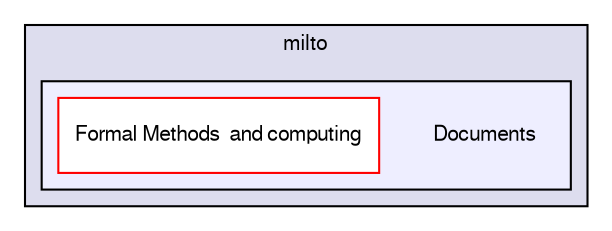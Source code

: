 digraph G {
  compound=true
  node [ fontsize="10", fontname="FreeSans"];
  edge [ labelfontsize="10", labelfontname="FreeSans"];
  subgraph clusterdir_39e5604da26af26e73a94c9b33534222 {
    graph [ bgcolor="#ddddee", pencolor="black", label="milto" fontname="FreeSans", fontsize="10", URL="dir_39e5604da26af26e73a94c9b33534222.html"]
  subgraph clusterdir_612a060f0713cac6a8c22416b804a040 {
    graph [ bgcolor="#eeeeff", pencolor="black", label="" URL="dir_612a060f0713cac6a8c22416b804a040.html"];
    dir_612a060f0713cac6a8c22416b804a040 [shape=plaintext label="Documents"];
    dir_250b26ce7ea11235c1d17083160b1673 [shape=box label="Formal Methods  and computing" color="red" fillcolor="white" style="filled" URL="dir_250b26ce7ea11235c1d17083160b1673.html"];
  }
  }
}

